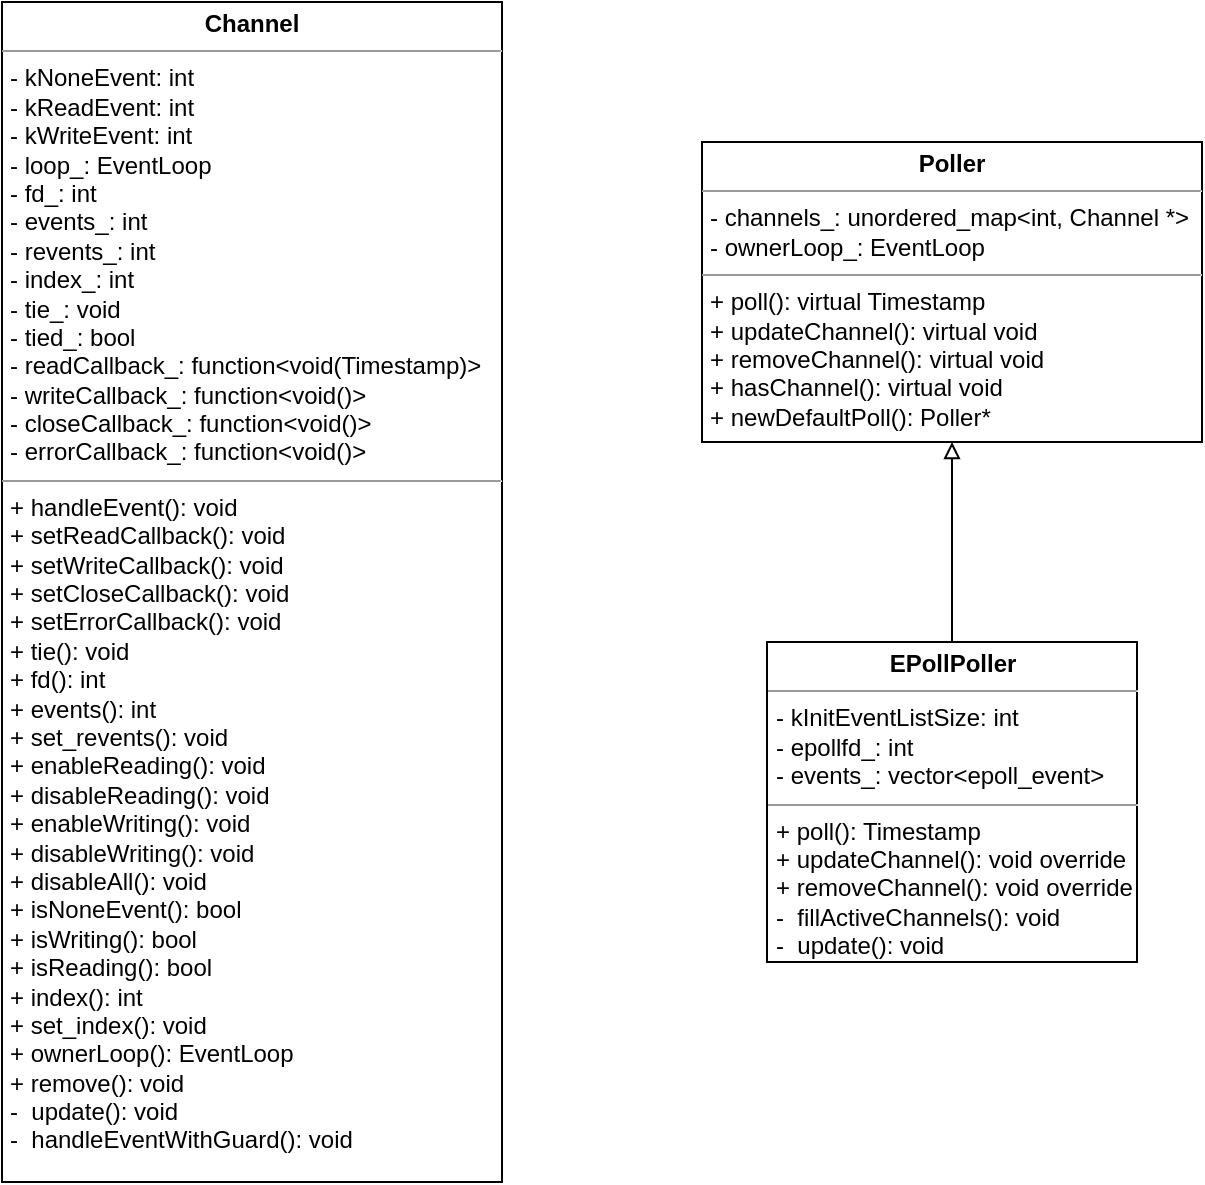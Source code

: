 <mxfile>
    <diagram id="zP0EIelG3TXTd_fyzjDR" name="第 1 页">
        <mxGraphModel dx="933" dy="591" grid="1" gridSize="10" guides="1" tooltips="1" connect="1" arrows="1" fold="1" page="1" pageScale="1" pageWidth="827" pageHeight="1169" math="0" shadow="0">
            <root>
                <mxCell id="0"/>
                <mxCell id="1" parent="0"/>
                <mxCell id="2" value="&lt;p style=&quot;margin:0px;margin-top:4px;text-align:center;&quot;&gt;&lt;b&gt;Channel&lt;/b&gt;&lt;/p&gt;&lt;hr size=&quot;1&quot;&gt;&lt;p style=&quot;margin:0px;margin-left:4px;&quot;&gt;- kNoneEvent: int&lt;/p&gt;&lt;p style=&quot;margin:0px;margin-left:4px;&quot;&gt;- kReadEvent: int&amp;nbsp;&lt;/p&gt;&lt;p style=&quot;margin:0px;margin-left:4px;&quot;&gt;- kWriteEvent: int&lt;/p&gt;&lt;p style=&quot;margin:0px;margin-left:4px;&quot;&gt;- loop_: EventLoop&lt;/p&gt;&lt;p style=&quot;margin:0px;margin-left:4px;&quot;&gt;- fd_: int&lt;/p&gt;&lt;p style=&quot;margin:0px;margin-left:4px;&quot;&gt;- events_: int&lt;/p&gt;&lt;p style=&quot;margin:0px;margin-left:4px;&quot;&gt;- revents_: int&lt;/p&gt;&lt;p style=&quot;margin:0px;margin-left:4px;&quot;&gt;- index_: int&lt;/p&gt;&lt;p style=&quot;margin:0px;margin-left:4px;&quot;&gt;- tie_: void&lt;/p&gt;&lt;p style=&quot;margin:0px;margin-left:4px;&quot;&gt;- tied_: bool&lt;/p&gt;&lt;p style=&quot;margin:0px;margin-left:4px;&quot;&gt;- readCallback_: function&amp;lt;void(Timestamp)&amp;gt;&lt;/p&gt;&lt;p style=&quot;margin:0px;margin-left:4px;&quot;&gt;- writeCallback_: function&amp;lt;void()&amp;gt;&lt;/p&gt;&lt;p style=&quot;margin:0px;margin-left:4px;&quot;&gt;- closeCallback_: function&amp;lt;void()&amp;gt;&lt;/p&gt;&lt;p style=&quot;margin:0px;margin-left:4px;&quot;&gt;- errorCallback_: function&amp;lt;void()&amp;gt;&lt;/p&gt;&lt;hr size=&quot;1&quot;&gt;&lt;p style=&quot;margin:0px;margin-left:4px;&quot;&gt;+ handleEvent(): void&lt;/p&gt;&lt;p style=&quot;margin:0px;margin-left:4px;&quot;&gt;+ setReadCallback(): void&lt;/p&gt;&lt;p style=&quot;margin:0px;margin-left:4px;&quot;&gt;+ setWriteCallback(): void&lt;/p&gt;&lt;p style=&quot;margin:0px;margin-left:4px;&quot;&gt;+ setCloseCallback(): void&lt;/p&gt;&lt;p style=&quot;margin:0px;margin-left:4px;&quot;&gt;+ setErrorCallback(): void&lt;/p&gt;&lt;p style=&quot;margin:0px;margin-left:4px;&quot;&gt;+ tie(): void&lt;/p&gt;&lt;p style=&quot;margin:0px;margin-left:4px;&quot;&gt;+ fd(): int&lt;/p&gt;&lt;p style=&quot;margin:0px;margin-left:4px;&quot;&gt;+ events(): int&lt;/p&gt;&lt;p style=&quot;margin:0px;margin-left:4px;&quot;&gt;+ set_revents(): void&lt;/p&gt;&lt;p style=&quot;margin:0px;margin-left:4px;&quot;&gt;+ enableReading(): void&lt;/p&gt;&lt;p style=&quot;margin:0px;margin-left:4px;&quot;&gt;+ disableReading(): void&lt;/p&gt;&lt;p style=&quot;margin:0px;margin-left:4px;&quot;&gt;+ enableWriting(): void&lt;/p&gt;&lt;p style=&quot;margin:0px;margin-left:4px;&quot;&gt;+ disableWriting(): void&lt;/p&gt;&lt;p style=&quot;margin:0px;margin-left:4px;&quot;&gt;+ disableAll(): void&lt;/p&gt;&lt;p style=&quot;margin:0px;margin-left:4px;&quot;&gt;+ isNoneEvent(): bool&lt;/p&gt;&lt;p style=&quot;margin:0px;margin-left:4px;&quot;&gt;+ isWriting(): bool&lt;/p&gt;&lt;p style=&quot;margin:0px;margin-left:4px;&quot;&gt;+ isReading(): bool&lt;/p&gt;&lt;p style=&quot;margin:0px;margin-left:4px;&quot;&gt;+ index(): int&lt;/p&gt;&lt;p style=&quot;margin:0px;margin-left:4px;&quot;&gt;+ set_index(): void&lt;/p&gt;&lt;p style=&quot;margin:0px;margin-left:4px;&quot;&gt;+ ownerLoop(): EventLoop&lt;/p&gt;&lt;p style=&quot;margin:0px;margin-left:4px;&quot;&gt;+ remove(): void&lt;/p&gt;&lt;p style=&quot;margin:0px;margin-left:4px;&quot;&gt;-&amp;nbsp; update(): void&lt;/p&gt;&lt;p style=&quot;margin:0px;margin-left:4px;&quot;&gt;-&amp;nbsp; handleEventWithGuard(): void&lt;/p&gt;" style="verticalAlign=top;align=left;overflow=fill;fontSize=12;fontFamily=Helvetica;html=1;" parent="1" vertex="1">
                    <mxGeometry x="40" y="40" width="250" height="590" as="geometry"/>
                </mxCell>
                <mxCell id="3" value="&lt;p style=&quot;margin:0px;margin-top:4px;text-align:center;&quot;&gt;&lt;b&gt;Poller&lt;/b&gt;&lt;/p&gt;&lt;hr size=&quot;1&quot;&gt;&lt;p style=&quot;margin:0px;margin-left:4px;&quot;&gt;- channels_: unordered_map&amp;lt;int, Channel *&amp;gt;&lt;/p&gt;&lt;p style=&quot;margin:0px;margin-left:4px;&quot;&gt;- ownerLoop_: EventLoop&amp;nbsp;&lt;/p&gt;&lt;hr size=&quot;1&quot;&gt;&lt;p style=&quot;margin:0px;margin-left:4px;&quot;&gt;+ poll():&amp;nbsp;virtual Timestamp&lt;/p&gt;&lt;p style=&quot;margin:0px;margin-left:4px;&quot;&gt;+ updateChannel(): virtual void&lt;/p&gt;&lt;p style=&quot;margin:0px;margin-left:4px;&quot;&gt;+ removeChannel(): virtual void&lt;/p&gt;&lt;p style=&quot;margin:0px;margin-left:4px;&quot;&gt;+ hasChannel(): virtual void&lt;/p&gt;&lt;p style=&quot;margin:0px;margin-left:4px;&quot;&gt;+ newDefaultPoll(): Poller*&lt;/p&gt;" style="verticalAlign=top;align=left;overflow=fill;fontSize=12;fontFamily=Helvetica;html=1;" parent="1" vertex="1">
                    <mxGeometry x="390" y="110" width="250" height="150" as="geometry"/>
                </mxCell>
                <mxCell id="5" style="edgeStyle=none;html=1;exitX=0.5;exitY=0;exitDx=0;exitDy=0;entryX=0.5;entryY=1;entryDx=0;entryDy=0;endArrow=block;endFill=0;" parent="1" source="4" target="3" edge="1">
                    <mxGeometry relative="1" as="geometry"/>
                </mxCell>
                <mxCell id="4" value="&lt;p style=&quot;margin:0px;margin-top:4px;text-align:center;&quot;&gt;&lt;b&gt;EPollPoller&lt;/b&gt;&lt;/p&gt;&lt;hr size=&quot;1&quot;&gt;&lt;p style=&quot;margin:0px;margin-left:4px;&quot;&gt;- kInitEventListSize: int&lt;/p&gt;&lt;p style=&quot;margin:0px;margin-left:4px;&quot;&gt;- epollfd_: int&amp;nbsp;&lt;/p&gt;&lt;p style=&quot;margin:0px;margin-left:4px;&quot;&gt;- events_:&amp;nbsp;vector&amp;lt;epoll_event&amp;gt;&lt;/p&gt;&lt;hr size=&quot;1&quot;&gt;&lt;p style=&quot;border-color: var(--border-color); margin: 0px 0px 0px 4px;&quot;&gt;+ poll(): Timestamp&lt;/p&gt;&lt;p style=&quot;border-color: var(--border-color); margin: 0px 0px 0px 4px;&quot;&gt;+ updateChannel(): void override&lt;/p&gt;&lt;p style=&quot;border-color: var(--border-color); margin: 0px 0px 0px 4px;&quot;&gt;+ removeChannel(): void override&lt;/p&gt;&lt;p style=&quot;margin:0px;margin-left:4px;&quot;&gt;-&amp;nbsp; fillActiveChannels(): void&lt;/p&gt;&lt;p style=&quot;margin:0px;margin-left:4px;&quot;&gt;-&amp;nbsp; update(): void&lt;/p&gt;" style="verticalAlign=top;align=left;overflow=fill;fontSize=12;fontFamily=Helvetica;html=1;" parent="1" vertex="1">
                    <mxGeometry x="422.5" y="360" width="185" height="160" as="geometry"/>
                </mxCell>
            </root>
        </mxGraphModel>
    </diagram>
</mxfile>